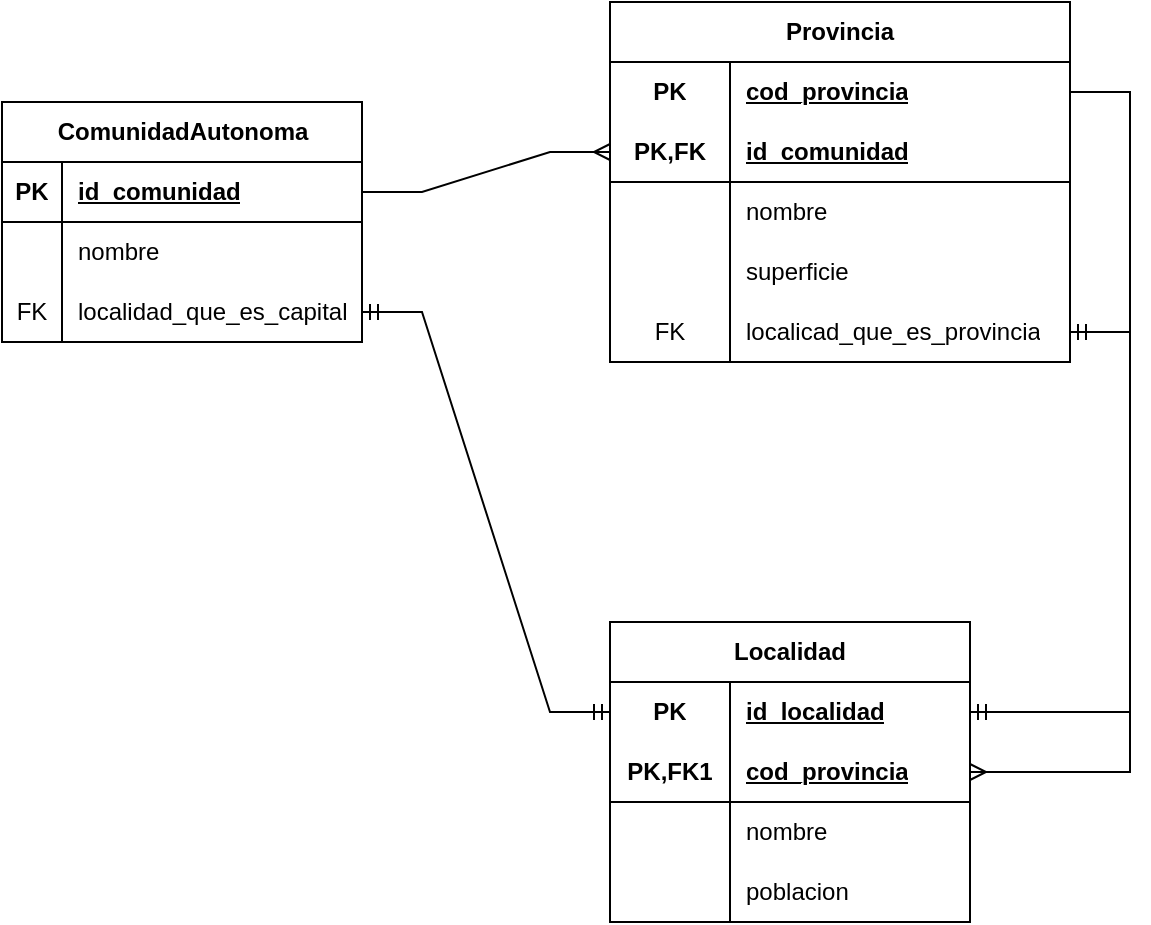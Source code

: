 <mxfile version="23.0.2" type="device">
  <diagram name="Página-1" id="25n2aP4tzFBZfWGYfO2I">
    <mxGraphModel dx="1290" dy="621" grid="1" gridSize="10" guides="1" tooltips="1" connect="1" arrows="1" fold="1" page="1" pageScale="1" pageWidth="827" pageHeight="1169" math="0" shadow="0">
      <root>
        <mxCell id="0" />
        <mxCell id="1" parent="0" />
        <mxCell id="5FlJeyLYMwdXGh_9OD2n-1" value="ComunidadAutonoma" style="shape=table;startSize=30;container=1;collapsible=1;childLayout=tableLayout;fixedRows=1;rowLines=0;fontStyle=1;align=center;resizeLast=1;html=1;" vertex="1" parent="1">
          <mxGeometry x="110" y="150" width="180" height="120" as="geometry" />
        </mxCell>
        <mxCell id="5FlJeyLYMwdXGh_9OD2n-2" value="" style="shape=tableRow;horizontal=0;startSize=0;swimlaneHead=0;swimlaneBody=0;fillColor=none;collapsible=0;dropTarget=0;points=[[0,0.5],[1,0.5]];portConstraint=eastwest;top=0;left=0;right=0;bottom=1;" vertex="1" parent="5FlJeyLYMwdXGh_9OD2n-1">
          <mxGeometry y="30" width="180" height="30" as="geometry" />
        </mxCell>
        <mxCell id="5FlJeyLYMwdXGh_9OD2n-3" value="PK" style="shape=partialRectangle;connectable=0;fillColor=none;top=0;left=0;bottom=0;right=0;fontStyle=1;overflow=hidden;whiteSpace=wrap;html=1;" vertex="1" parent="5FlJeyLYMwdXGh_9OD2n-2">
          <mxGeometry width="30" height="30" as="geometry">
            <mxRectangle width="30" height="30" as="alternateBounds" />
          </mxGeometry>
        </mxCell>
        <mxCell id="5FlJeyLYMwdXGh_9OD2n-4" value="id_comunidad" style="shape=partialRectangle;connectable=0;fillColor=none;top=0;left=0;bottom=0;right=0;align=left;spacingLeft=6;fontStyle=5;overflow=hidden;whiteSpace=wrap;html=1;" vertex="1" parent="5FlJeyLYMwdXGh_9OD2n-2">
          <mxGeometry x="30" width="150" height="30" as="geometry">
            <mxRectangle width="150" height="30" as="alternateBounds" />
          </mxGeometry>
        </mxCell>
        <mxCell id="5FlJeyLYMwdXGh_9OD2n-5" value="" style="shape=tableRow;horizontal=0;startSize=0;swimlaneHead=0;swimlaneBody=0;fillColor=none;collapsible=0;dropTarget=0;points=[[0,0.5],[1,0.5]];portConstraint=eastwest;top=0;left=0;right=0;bottom=0;" vertex="1" parent="5FlJeyLYMwdXGh_9OD2n-1">
          <mxGeometry y="60" width="180" height="30" as="geometry" />
        </mxCell>
        <mxCell id="5FlJeyLYMwdXGh_9OD2n-6" value="" style="shape=partialRectangle;connectable=0;fillColor=none;top=0;left=0;bottom=0;right=0;editable=1;overflow=hidden;whiteSpace=wrap;html=1;" vertex="1" parent="5FlJeyLYMwdXGh_9OD2n-5">
          <mxGeometry width="30" height="30" as="geometry">
            <mxRectangle width="30" height="30" as="alternateBounds" />
          </mxGeometry>
        </mxCell>
        <mxCell id="5FlJeyLYMwdXGh_9OD2n-7" value="nombre" style="shape=partialRectangle;connectable=0;fillColor=none;top=0;left=0;bottom=0;right=0;align=left;spacingLeft=6;overflow=hidden;whiteSpace=wrap;html=1;" vertex="1" parent="5FlJeyLYMwdXGh_9OD2n-5">
          <mxGeometry x="30" width="150" height="30" as="geometry">
            <mxRectangle width="150" height="30" as="alternateBounds" />
          </mxGeometry>
        </mxCell>
        <mxCell id="5FlJeyLYMwdXGh_9OD2n-50" value="" style="shape=tableRow;horizontal=0;startSize=0;swimlaneHead=0;swimlaneBody=0;fillColor=none;collapsible=0;dropTarget=0;points=[[0,0.5],[1,0.5]];portConstraint=eastwest;top=0;left=0;right=0;bottom=0;" vertex="1" parent="5FlJeyLYMwdXGh_9OD2n-1">
          <mxGeometry y="90" width="180" height="30" as="geometry" />
        </mxCell>
        <mxCell id="5FlJeyLYMwdXGh_9OD2n-51" value="FK" style="shape=partialRectangle;connectable=0;fillColor=none;top=0;left=0;bottom=0;right=0;editable=1;overflow=hidden;whiteSpace=wrap;html=1;" vertex="1" parent="5FlJeyLYMwdXGh_9OD2n-50">
          <mxGeometry width="30" height="30" as="geometry">
            <mxRectangle width="30" height="30" as="alternateBounds" />
          </mxGeometry>
        </mxCell>
        <mxCell id="5FlJeyLYMwdXGh_9OD2n-52" value="localidad_que_es_capital" style="shape=partialRectangle;connectable=0;fillColor=none;top=0;left=0;bottom=0;right=0;align=left;spacingLeft=6;overflow=hidden;whiteSpace=wrap;html=1;" vertex="1" parent="5FlJeyLYMwdXGh_9OD2n-50">
          <mxGeometry x="30" width="150" height="30" as="geometry">
            <mxRectangle width="150" height="30" as="alternateBounds" />
          </mxGeometry>
        </mxCell>
        <mxCell id="5FlJeyLYMwdXGh_9OD2n-14" value="Provincia" style="shape=table;startSize=30;container=1;collapsible=1;childLayout=tableLayout;fixedRows=1;rowLines=0;fontStyle=1;align=center;resizeLast=1;html=1;whiteSpace=wrap;" vertex="1" parent="1">
          <mxGeometry x="414" y="100" width="230" height="180" as="geometry" />
        </mxCell>
        <mxCell id="5FlJeyLYMwdXGh_9OD2n-15" value="" style="shape=tableRow;horizontal=0;startSize=0;swimlaneHead=0;swimlaneBody=0;fillColor=none;collapsible=0;dropTarget=0;points=[[0,0.5],[1,0.5]];portConstraint=eastwest;top=0;left=0;right=0;bottom=0;html=1;" vertex="1" parent="5FlJeyLYMwdXGh_9OD2n-14">
          <mxGeometry y="30" width="230" height="30" as="geometry" />
        </mxCell>
        <mxCell id="5FlJeyLYMwdXGh_9OD2n-16" value="PK" style="shape=partialRectangle;connectable=0;fillColor=none;top=0;left=0;bottom=0;right=0;fontStyle=1;overflow=hidden;html=1;whiteSpace=wrap;" vertex="1" parent="5FlJeyLYMwdXGh_9OD2n-15">
          <mxGeometry width="60" height="30" as="geometry">
            <mxRectangle width="60" height="30" as="alternateBounds" />
          </mxGeometry>
        </mxCell>
        <mxCell id="5FlJeyLYMwdXGh_9OD2n-17" value="cod_provincia" style="shape=partialRectangle;connectable=0;fillColor=none;top=0;left=0;bottom=0;right=0;align=left;spacingLeft=6;fontStyle=5;overflow=hidden;html=1;whiteSpace=wrap;" vertex="1" parent="5FlJeyLYMwdXGh_9OD2n-15">
          <mxGeometry x="60" width="170" height="30" as="geometry">
            <mxRectangle width="170" height="30" as="alternateBounds" />
          </mxGeometry>
        </mxCell>
        <mxCell id="5FlJeyLYMwdXGh_9OD2n-18" value="" style="shape=tableRow;horizontal=0;startSize=0;swimlaneHead=0;swimlaneBody=0;fillColor=none;collapsible=0;dropTarget=0;points=[[0,0.5],[1,0.5]];portConstraint=eastwest;top=0;left=0;right=0;bottom=1;html=1;" vertex="1" parent="5FlJeyLYMwdXGh_9OD2n-14">
          <mxGeometry y="60" width="230" height="30" as="geometry" />
        </mxCell>
        <mxCell id="5FlJeyLYMwdXGh_9OD2n-19" value="PK,FK" style="shape=partialRectangle;connectable=0;fillColor=none;top=0;left=0;bottom=0;right=0;fontStyle=1;overflow=hidden;html=1;whiteSpace=wrap;" vertex="1" parent="5FlJeyLYMwdXGh_9OD2n-18">
          <mxGeometry width="60" height="30" as="geometry">
            <mxRectangle width="60" height="30" as="alternateBounds" />
          </mxGeometry>
        </mxCell>
        <mxCell id="5FlJeyLYMwdXGh_9OD2n-20" value="id_comunidad" style="shape=partialRectangle;connectable=0;fillColor=none;top=0;left=0;bottom=0;right=0;align=left;spacingLeft=6;fontStyle=5;overflow=hidden;html=1;whiteSpace=wrap;" vertex="1" parent="5FlJeyLYMwdXGh_9OD2n-18">
          <mxGeometry x="60" width="170" height="30" as="geometry">
            <mxRectangle width="170" height="30" as="alternateBounds" />
          </mxGeometry>
        </mxCell>
        <mxCell id="5FlJeyLYMwdXGh_9OD2n-21" value="" style="shape=tableRow;horizontal=0;startSize=0;swimlaneHead=0;swimlaneBody=0;fillColor=none;collapsible=0;dropTarget=0;points=[[0,0.5],[1,0.5]];portConstraint=eastwest;top=0;left=0;right=0;bottom=0;html=1;" vertex="1" parent="5FlJeyLYMwdXGh_9OD2n-14">
          <mxGeometry y="90" width="230" height="30" as="geometry" />
        </mxCell>
        <mxCell id="5FlJeyLYMwdXGh_9OD2n-22" value="" style="shape=partialRectangle;connectable=0;fillColor=none;top=0;left=0;bottom=0;right=0;editable=1;overflow=hidden;html=1;whiteSpace=wrap;" vertex="1" parent="5FlJeyLYMwdXGh_9OD2n-21">
          <mxGeometry width="60" height="30" as="geometry">
            <mxRectangle width="60" height="30" as="alternateBounds" />
          </mxGeometry>
        </mxCell>
        <mxCell id="5FlJeyLYMwdXGh_9OD2n-23" value="nombre" style="shape=partialRectangle;connectable=0;fillColor=none;top=0;left=0;bottom=0;right=0;align=left;spacingLeft=6;overflow=hidden;html=1;whiteSpace=wrap;" vertex="1" parent="5FlJeyLYMwdXGh_9OD2n-21">
          <mxGeometry x="60" width="170" height="30" as="geometry">
            <mxRectangle width="170" height="30" as="alternateBounds" />
          </mxGeometry>
        </mxCell>
        <mxCell id="5FlJeyLYMwdXGh_9OD2n-24" value="" style="shape=tableRow;horizontal=0;startSize=0;swimlaneHead=0;swimlaneBody=0;fillColor=none;collapsible=0;dropTarget=0;points=[[0,0.5],[1,0.5]];portConstraint=eastwest;top=0;left=0;right=0;bottom=0;html=1;" vertex="1" parent="5FlJeyLYMwdXGh_9OD2n-14">
          <mxGeometry y="120" width="230" height="30" as="geometry" />
        </mxCell>
        <mxCell id="5FlJeyLYMwdXGh_9OD2n-25" value="" style="shape=partialRectangle;connectable=0;fillColor=none;top=0;left=0;bottom=0;right=0;editable=1;overflow=hidden;html=1;whiteSpace=wrap;" vertex="1" parent="5FlJeyLYMwdXGh_9OD2n-24">
          <mxGeometry width="60" height="30" as="geometry">
            <mxRectangle width="60" height="30" as="alternateBounds" />
          </mxGeometry>
        </mxCell>
        <mxCell id="5FlJeyLYMwdXGh_9OD2n-26" value="superficie" style="shape=partialRectangle;connectable=0;fillColor=none;top=0;left=0;bottom=0;right=0;align=left;spacingLeft=6;overflow=hidden;html=1;whiteSpace=wrap;" vertex="1" parent="5FlJeyLYMwdXGh_9OD2n-24">
          <mxGeometry x="60" width="170" height="30" as="geometry">
            <mxRectangle width="170" height="30" as="alternateBounds" />
          </mxGeometry>
        </mxCell>
        <mxCell id="5FlJeyLYMwdXGh_9OD2n-45" value="" style="shape=tableRow;horizontal=0;startSize=0;swimlaneHead=0;swimlaneBody=0;fillColor=none;collapsible=0;dropTarget=0;points=[[0,0.5],[1,0.5]];portConstraint=eastwest;top=0;left=0;right=0;bottom=0;html=1;" vertex="1" parent="5FlJeyLYMwdXGh_9OD2n-14">
          <mxGeometry y="150" width="230" height="30" as="geometry" />
        </mxCell>
        <mxCell id="5FlJeyLYMwdXGh_9OD2n-46" value="FK" style="shape=partialRectangle;connectable=0;fillColor=none;top=0;left=0;bottom=0;right=0;editable=1;overflow=hidden;html=1;whiteSpace=wrap;" vertex="1" parent="5FlJeyLYMwdXGh_9OD2n-45">
          <mxGeometry width="60" height="30" as="geometry">
            <mxRectangle width="60" height="30" as="alternateBounds" />
          </mxGeometry>
        </mxCell>
        <mxCell id="5FlJeyLYMwdXGh_9OD2n-47" value="localicad_que_es_provincia" style="shape=partialRectangle;connectable=0;fillColor=none;top=0;left=0;bottom=0;right=0;align=left;spacingLeft=6;overflow=hidden;html=1;whiteSpace=wrap;" vertex="1" parent="5FlJeyLYMwdXGh_9OD2n-45">
          <mxGeometry x="60" width="170" height="30" as="geometry">
            <mxRectangle width="170" height="30" as="alternateBounds" />
          </mxGeometry>
        </mxCell>
        <mxCell id="5FlJeyLYMwdXGh_9OD2n-27" value="" style="edgeStyle=entityRelationEdgeStyle;fontSize=12;html=1;endArrow=ERmany;rounded=0;" edge="1" parent="1" source="5FlJeyLYMwdXGh_9OD2n-2" target="5FlJeyLYMwdXGh_9OD2n-18">
          <mxGeometry width="100" height="100" relative="1" as="geometry">
            <mxPoint x="350" y="370" as="sourcePoint" />
            <mxPoint x="450" y="270" as="targetPoint" />
          </mxGeometry>
        </mxCell>
        <mxCell id="5FlJeyLYMwdXGh_9OD2n-28" value="Localidad" style="shape=table;startSize=30;container=1;collapsible=1;childLayout=tableLayout;fixedRows=1;rowLines=0;fontStyle=1;align=center;resizeLast=1;html=1;whiteSpace=wrap;" vertex="1" parent="1">
          <mxGeometry x="414" y="410" width="180" height="150" as="geometry" />
        </mxCell>
        <mxCell id="5FlJeyLYMwdXGh_9OD2n-29" value="" style="shape=tableRow;horizontal=0;startSize=0;swimlaneHead=0;swimlaneBody=0;fillColor=none;collapsible=0;dropTarget=0;points=[[0,0.5],[1,0.5]];portConstraint=eastwest;top=0;left=0;right=0;bottom=0;html=1;" vertex="1" parent="5FlJeyLYMwdXGh_9OD2n-28">
          <mxGeometry y="30" width="180" height="30" as="geometry" />
        </mxCell>
        <mxCell id="5FlJeyLYMwdXGh_9OD2n-30" value="PK" style="shape=partialRectangle;connectable=0;fillColor=none;top=0;left=0;bottom=0;right=0;fontStyle=1;overflow=hidden;html=1;whiteSpace=wrap;" vertex="1" parent="5FlJeyLYMwdXGh_9OD2n-29">
          <mxGeometry width="60" height="30" as="geometry">
            <mxRectangle width="60" height="30" as="alternateBounds" />
          </mxGeometry>
        </mxCell>
        <mxCell id="5FlJeyLYMwdXGh_9OD2n-31" value="id_localidad" style="shape=partialRectangle;connectable=0;fillColor=none;top=0;left=0;bottom=0;right=0;align=left;spacingLeft=6;fontStyle=5;overflow=hidden;html=1;whiteSpace=wrap;" vertex="1" parent="5FlJeyLYMwdXGh_9OD2n-29">
          <mxGeometry x="60" width="120" height="30" as="geometry">
            <mxRectangle width="120" height="30" as="alternateBounds" />
          </mxGeometry>
        </mxCell>
        <mxCell id="5FlJeyLYMwdXGh_9OD2n-32" value="" style="shape=tableRow;horizontal=0;startSize=0;swimlaneHead=0;swimlaneBody=0;fillColor=none;collapsible=0;dropTarget=0;points=[[0,0.5],[1,0.5]];portConstraint=eastwest;top=0;left=0;right=0;bottom=1;html=1;" vertex="1" parent="5FlJeyLYMwdXGh_9OD2n-28">
          <mxGeometry y="60" width="180" height="30" as="geometry" />
        </mxCell>
        <mxCell id="5FlJeyLYMwdXGh_9OD2n-33" value="PK,FK1" style="shape=partialRectangle;connectable=0;fillColor=none;top=0;left=0;bottom=0;right=0;fontStyle=1;overflow=hidden;html=1;whiteSpace=wrap;" vertex="1" parent="5FlJeyLYMwdXGh_9OD2n-32">
          <mxGeometry width="60" height="30" as="geometry">
            <mxRectangle width="60" height="30" as="alternateBounds" />
          </mxGeometry>
        </mxCell>
        <mxCell id="5FlJeyLYMwdXGh_9OD2n-34" value="cod_provincia" style="shape=partialRectangle;connectable=0;fillColor=none;top=0;left=0;bottom=0;right=0;align=left;spacingLeft=6;fontStyle=5;overflow=hidden;html=1;whiteSpace=wrap;" vertex="1" parent="5FlJeyLYMwdXGh_9OD2n-32">
          <mxGeometry x="60" width="120" height="30" as="geometry">
            <mxRectangle width="120" height="30" as="alternateBounds" />
          </mxGeometry>
        </mxCell>
        <mxCell id="5FlJeyLYMwdXGh_9OD2n-35" value="" style="shape=tableRow;horizontal=0;startSize=0;swimlaneHead=0;swimlaneBody=0;fillColor=none;collapsible=0;dropTarget=0;points=[[0,0.5],[1,0.5]];portConstraint=eastwest;top=0;left=0;right=0;bottom=0;html=1;" vertex="1" parent="5FlJeyLYMwdXGh_9OD2n-28">
          <mxGeometry y="90" width="180" height="30" as="geometry" />
        </mxCell>
        <mxCell id="5FlJeyLYMwdXGh_9OD2n-36" value="" style="shape=partialRectangle;connectable=0;fillColor=none;top=0;left=0;bottom=0;right=0;editable=1;overflow=hidden;html=1;whiteSpace=wrap;" vertex="1" parent="5FlJeyLYMwdXGh_9OD2n-35">
          <mxGeometry width="60" height="30" as="geometry">
            <mxRectangle width="60" height="30" as="alternateBounds" />
          </mxGeometry>
        </mxCell>
        <mxCell id="5FlJeyLYMwdXGh_9OD2n-37" value="nombre" style="shape=partialRectangle;connectable=0;fillColor=none;top=0;left=0;bottom=0;right=0;align=left;spacingLeft=6;overflow=hidden;html=1;whiteSpace=wrap;" vertex="1" parent="5FlJeyLYMwdXGh_9OD2n-35">
          <mxGeometry x="60" width="120" height="30" as="geometry">
            <mxRectangle width="120" height="30" as="alternateBounds" />
          </mxGeometry>
        </mxCell>
        <mxCell id="5FlJeyLYMwdXGh_9OD2n-38" value="" style="shape=tableRow;horizontal=0;startSize=0;swimlaneHead=0;swimlaneBody=0;fillColor=none;collapsible=0;dropTarget=0;points=[[0,0.5],[1,0.5]];portConstraint=eastwest;top=0;left=0;right=0;bottom=0;html=1;" vertex="1" parent="5FlJeyLYMwdXGh_9OD2n-28">
          <mxGeometry y="120" width="180" height="30" as="geometry" />
        </mxCell>
        <mxCell id="5FlJeyLYMwdXGh_9OD2n-39" value="" style="shape=partialRectangle;connectable=0;fillColor=none;top=0;left=0;bottom=0;right=0;editable=1;overflow=hidden;html=1;whiteSpace=wrap;" vertex="1" parent="5FlJeyLYMwdXGh_9OD2n-38">
          <mxGeometry width="60" height="30" as="geometry">
            <mxRectangle width="60" height="30" as="alternateBounds" />
          </mxGeometry>
        </mxCell>
        <mxCell id="5FlJeyLYMwdXGh_9OD2n-40" value="poblacion" style="shape=partialRectangle;connectable=0;fillColor=none;top=0;left=0;bottom=0;right=0;align=left;spacingLeft=6;overflow=hidden;html=1;whiteSpace=wrap;" vertex="1" parent="5FlJeyLYMwdXGh_9OD2n-38">
          <mxGeometry x="60" width="120" height="30" as="geometry">
            <mxRectangle width="120" height="30" as="alternateBounds" />
          </mxGeometry>
        </mxCell>
        <mxCell id="5FlJeyLYMwdXGh_9OD2n-41" value="" style="edgeStyle=entityRelationEdgeStyle;fontSize=12;html=1;endArrow=ERmany;rounded=0;" edge="1" parent="1" source="5FlJeyLYMwdXGh_9OD2n-15" target="5FlJeyLYMwdXGh_9OD2n-32">
          <mxGeometry width="100" height="100" relative="1" as="geometry">
            <mxPoint x="350" y="370" as="sourcePoint" />
            <mxPoint x="450" y="270" as="targetPoint" />
          </mxGeometry>
        </mxCell>
        <mxCell id="5FlJeyLYMwdXGh_9OD2n-49" value="" style="edgeStyle=entityRelationEdgeStyle;fontSize=12;html=1;endArrow=ERmandOne;startArrow=ERmandOne;rounded=0;" edge="1" parent="1" source="5FlJeyLYMwdXGh_9OD2n-29" target="5FlJeyLYMwdXGh_9OD2n-45">
          <mxGeometry width="100" height="100" relative="1" as="geometry">
            <mxPoint x="270" y="430" as="sourcePoint" />
            <mxPoint x="370" y="330" as="targetPoint" />
            <Array as="points">
              <mxPoint x="630" y="360" />
            </Array>
          </mxGeometry>
        </mxCell>
        <mxCell id="5FlJeyLYMwdXGh_9OD2n-53" value="" style="edgeStyle=entityRelationEdgeStyle;fontSize=12;html=1;endArrow=ERmandOne;startArrow=ERmandOne;rounded=0;" edge="1" parent="1" source="5FlJeyLYMwdXGh_9OD2n-29" target="5FlJeyLYMwdXGh_9OD2n-50">
          <mxGeometry width="100" height="100" relative="1" as="geometry">
            <mxPoint x="210" y="430" as="sourcePoint" />
            <mxPoint x="310" y="330" as="targetPoint" />
          </mxGeometry>
        </mxCell>
      </root>
    </mxGraphModel>
  </diagram>
</mxfile>
